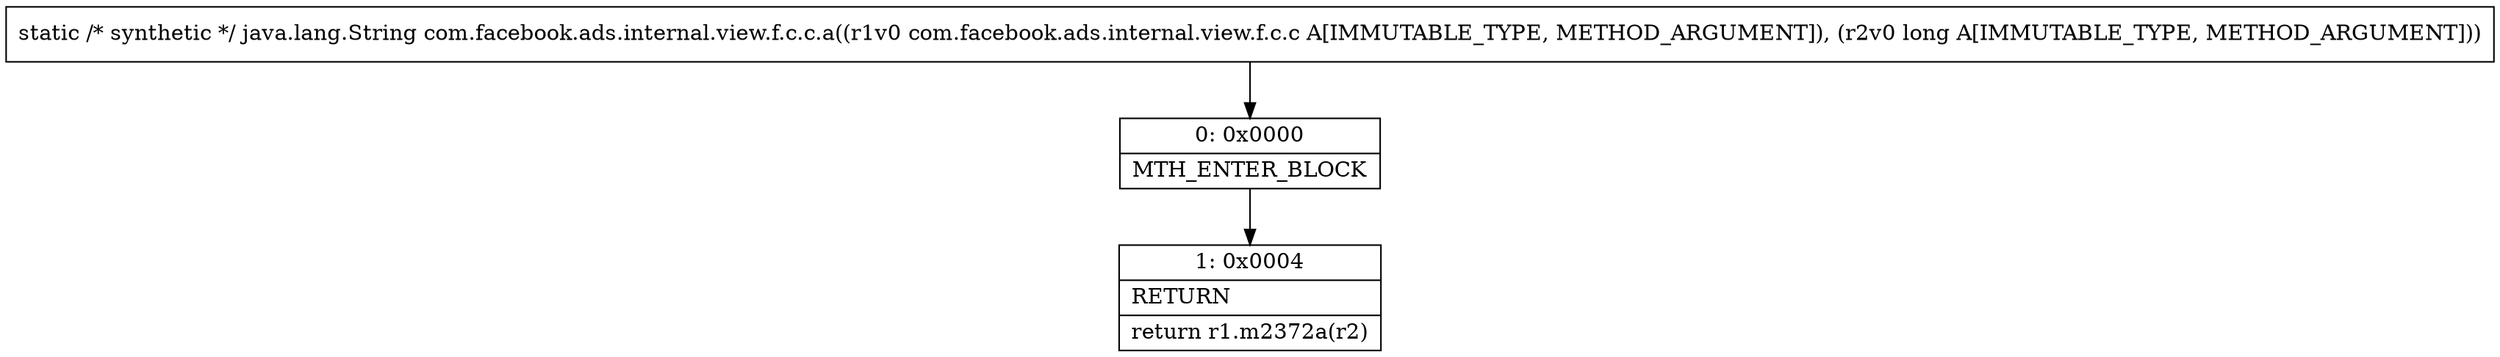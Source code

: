 digraph "CFG forcom.facebook.ads.internal.view.f.c.c.a(Lcom\/facebook\/ads\/internal\/view\/f\/c\/c;J)Ljava\/lang\/String;" {
Node_0 [shape=record,label="{0\:\ 0x0000|MTH_ENTER_BLOCK\l}"];
Node_1 [shape=record,label="{1\:\ 0x0004|RETURN\l|return r1.m2372a(r2)\l}"];
MethodNode[shape=record,label="{static \/* synthetic *\/ java.lang.String com.facebook.ads.internal.view.f.c.c.a((r1v0 com.facebook.ads.internal.view.f.c.c A[IMMUTABLE_TYPE, METHOD_ARGUMENT]), (r2v0 long A[IMMUTABLE_TYPE, METHOD_ARGUMENT])) }"];
MethodNode -> Node_0;
Node_0 -> Node_1;
}

